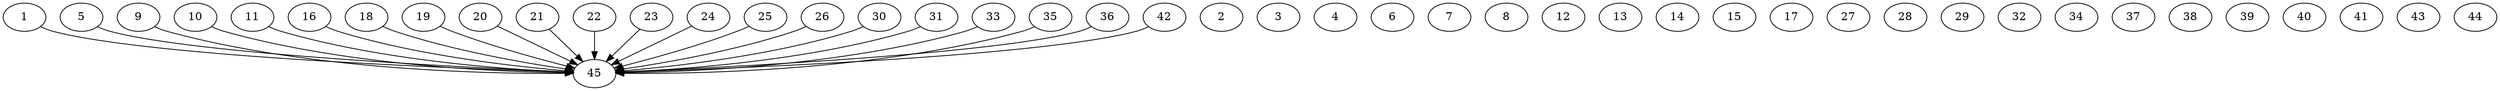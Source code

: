 // DAG automatically generated by daggen at Thu Oct  3 14:07:24 2019
// ./daggen --dot -n 45 --ccr 0.4 --fat 0.9 --regular 0.5 --density 0.9 --mindata 5242880 --maxdata 52428800 
digraph G {
  1 [size="111708160", alpha="0.03", expect_size="44683264"] 
  1 -> 45 [size ="44683264"]
  2 [size="85245440", alpha="0.09", expect_size="34098176"] 
  3 [size="26928640", alpha="0.18", expect_size="10771456"] 
  4 [size="107619840", alpha="0.07", expect_size="43047936"] 
  5 [size="26432000", alpha="0.09", expect_size="10572800"] 
  5 -> 45 [size ="10572800"]
  6 [size="62952960", alpha="0.05", expect_size="25181184"] 
  7 [size="36840960", alpha="0.17", expect_size="14736384"] 
  8 [size="101542400", alpha="0.13", expect_size="40616960"] 
  9 [size="41139200", alpha="0.11", expect_size="16455680"] 
  9 -> 45 [size ="16455680"]
  10 [size="81456640", alpha="0.11", expect_size="32582656"] 
  10 -> 45 [size ="32582656"]
  11 [size="86126080", alpha="0.01", expect_size="34450432"] 
  11 -> 45 [size ="34450432"]
  12 [size="103214080", alpha="0.08", expect_size="41285632"] 
  13 [size="36800000", alpha="0.09", expect_size="14720000"] 
  14 [size="25876480", alpha="0.13", expect_size="10350592"] 
  15 [size="69258240", alpha="0.20", expect_size="27703296"] 
  16 [size="122032640", alpha="0.18", expect_size="48813056"] 
  16 -> 45 [size ="48813056"]
  17 [size="33400320", alpha="0.08", expect_size="13360128"] 
  18 [size="15019520", alpha="0.18", expect_size="6007808"] 
  18 -> 45 [size ="6007808"]
  19 [size="93514240", alpha="0.15", expect_size="37405696"] 
  19 -> 45 [size ="37405696"]
  20 [size="42897920", alpha="0.17", expect_size="17159168"] 
  20 -> 45 [size ="17159168"]
  21 [size="107246080", alpha="0.16", expect_size="42898432"] 
  21 -> 45 [size ="42898432"]
  22 [size="110392320", alpha="0.07", expect_size="44156928"] 
  22 -> 45 [size ="44156928"]
  23 [size="39511040", alpha="0.01", expect_size="15804416"] 
  23 -> 45 [size ="15804416"]
  24 [size="93214720", alpha="0.11", expect_size="37285888"] 
  24 -> 45 [size ="37285888"]
  25 [size="52462080", alpha="0.02", expect_size="20984832"] 
  25 -> 45 [size ="20984832"]
  26 [size="51668480", alpha="0.03", expect_size="20667392"] 
  26 -> 45 [size ="20667392"]
  27 [size="42682880", alpha="0.07", expect_size="17073152"] 
  28 [size="88601600", alpha="0.06", expect_size="35440640"] 
  29 [size="75530240", alpha="0.11", expect_size="30212096"] 
  30 [size="45312000", alpha="0.06", expect_size="18124800"] 
  30 -> 45 [size ="18124800"]
  31 [size="28613120", alpha="0.14", expect_size="11445248"] 
  31 -> 45 [size ="11445248"]
  32 [size="124032000", alpha="0.18", expect_size="49612800"] 
  33 [size="49812480", alpha="0.05", expect_size="19924992"] 
  33 -> 45 [size ="19924992"]
  34 [size="55710720", alpha="0.14", expect_size="22284288"] 
  35 [size="118272000", alpha="0.14", expect_size="47308800"] 
  35 -> 45 [size ="47308800"]
  36 [size="14894080", alpha="0.11", expect_size="5957632"] 
  36 -> 45 [size ="5957632"]
  37 [size="31354880", alpha="0.12", expect_size="12541952"] 
  38 [size="73423360", alpha="0.13", expect_size="29369344"] 
  39 [size="111572480", alpha="0.08", expect_size="44628992"] 
  40 [size="55872000", alpha="0.08", expect_size="22348800"] 
  41 [size="92636160", alpha="0.04", expect_size="37054464"] 
  42 [size="58954240", alpha="0.16", expect_size="23581696"] 
  42 -> 45 [size ="23581696"]
  43 [size="44938240", alpha="0.13", expect_size="17975296"] 
  44 [size="74280960", alpha="0.04", expect_size="29712384"] 
  45 [size="41789440", alpha="0.01", expect_size="16715776"] 
}
